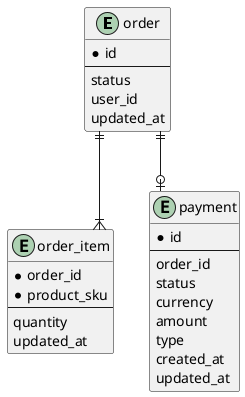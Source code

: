 @startuml schema

skinparam linetype ortho

entity order {
  *id
  --
  status
  user_id
  updated_at
}

entity order_item {
  * order_id
  * product_sku
  --
  quantity
  updated_at
}

entity payment {
  *id
  --
  order_id
  status
  currency
  amount
  type
  created_at
  updated_at
}

order ||--|{ order_item
order ||--o| payment

@enduml